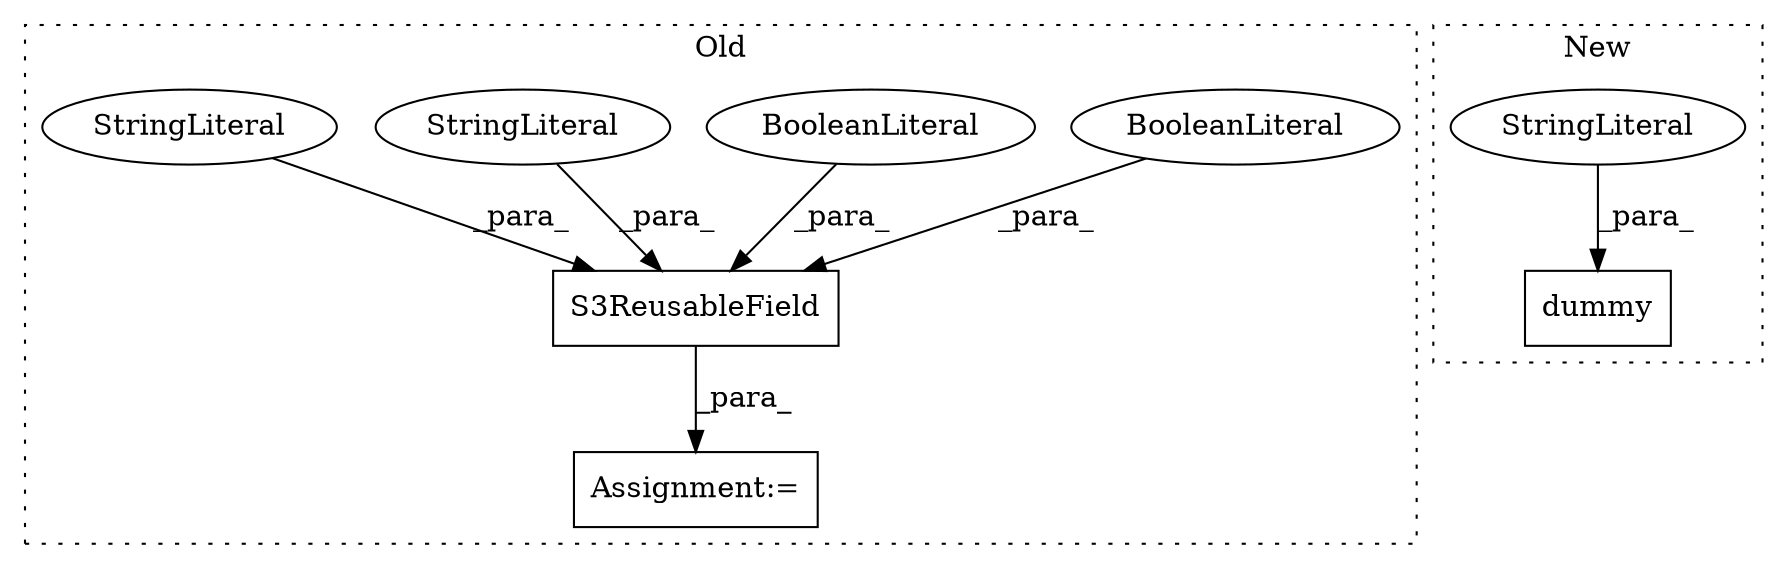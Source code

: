 digraph G {
subgraph cluster0 {
1 [label="S3ReusableField" a="32" s="72413,72461" l="16,1" shape="box"];
3 [label="BooleanLiteral" a="9" s="72456" l="5" shape="ellipse"];
4 [label="BooleanLiteral" a="9" s="72450" l="5" shape="ellipse"];
5 [label="StringLiteral" a="45" s="72429" l="10" shape="ellipse"];
6 [label="StringLiteral" a="45" s="72440" l="9" shape="ellipse"];
7 [label="Assignment:=" a="7" s="72412" l="1" shape="box"];
label = "Old";
style="dotted";
}
subgraph cluster1 {
2 [label="dummy" a="32" s="72456,72489" l="6,1" shape="box"];
8 [label="StringLiteral" a="45" s="72473" l="16" shape="ellipse"];
label = "New";
style="dotted";
}
1 -> 7 [label="_para_"];
3 -> 1 [label="_para_"];
4 -> 1 [label="_para_"];
5 -> 1 [label="_para_"];
6 -> 1 [label="_para_"];
8 -> 2 [label="_para_"];
}